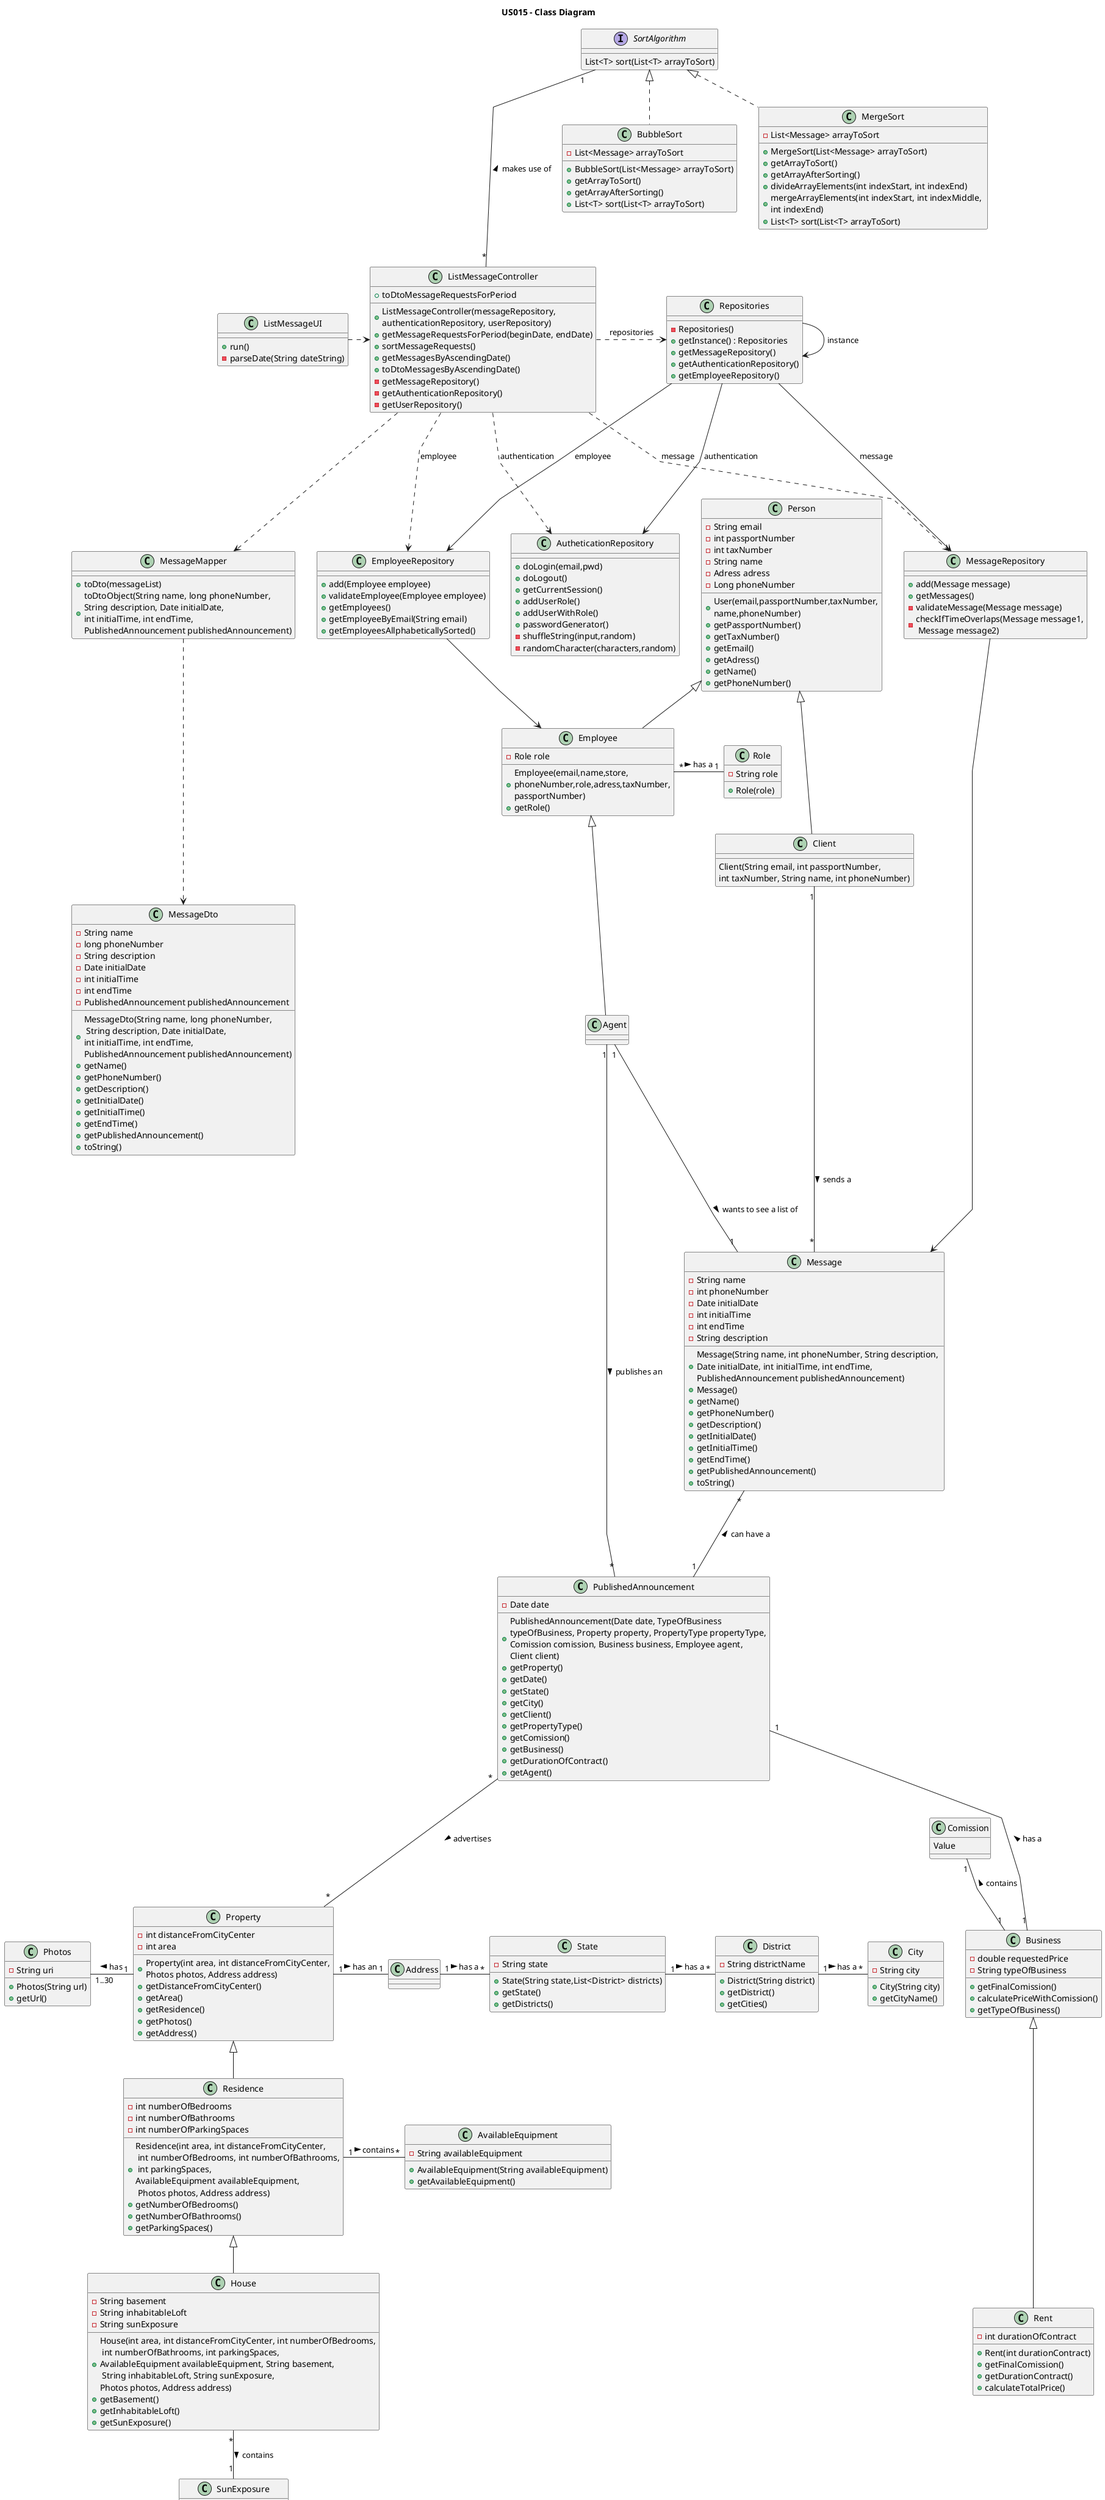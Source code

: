  @startuml
 'skinparam monochrome true
 skinparam packageStyle rectangle
 skinparam shadowing false
 skinparam linetype polyline
 'skinparam linetype orto
 'skinparam classAttributeIconSize 0
 'left to right direction

 title US015 - Class Diagram


class ListMessageController {
    + ListMessageController(messageRepository, \nauthenticationRepository, userRepository)
    + getMessageRequestsForPeriod(beginDate, endDate)
    + sortMessageRequests()
    + getMessagesByAscendingDate()
    + toDtoMessagesByAscendingDate()
    + toDtoMessageRequestsForPeriod
    - getMessageRepository()
    - getAuthenticationRepository()
    - getUserRepository()

}

class ListMessageUI {
+ run()
-parseDate(String dateString)
}

class Repositories {
    - Repositories()
    + getInstance() : Repositories
    + getMessageRepository()
    + getAuthenticationRepository()
    + getEmployeeRepository()

}

class MessageRepository {
+add(Message message)
+getMessages()
-validateMessage(Message message)
-checkIfTimeOverlaps(Message message1,\n Message message2)
}

class Message {
    - String name
    - int phoneNumber
    - Date initialDate
    - int initialTime
    - int endTime
    - String description

    + Message(String name, int phoneNumber, String description, \nDate initialDate, int initialTime, int endTime, \nPublishedAnnouncement publishedAnnouncement)
    + Message()
    + getName()
    + getPhoneNumber()
    + getDescription()
    + getInitialDate()
    + getInitialTime()
    + getEndTime()
    + getPublishedAnnouncement()
    +toString()
    }


class AutheticationRepository{
+doLogin(email,pwd)
+doLogout()
+getCurrentSession()
+addUserRole()
+addUserWithRole()
+passwordGenerator()
-shuffleString(input,random)
-randomCharacter(characters,random)
}

class EmployeeRepository{
+add(Employee employee)
+validateEmployee(Employee employee)
+ getEmployees()
+getEmployeeByEmail(String email)
+getEmployeesAllphabeticallySorted()
}


class Person{
- String email
- int passportNumber
- int taxNumber
- String name
- Adress adress
- Long phoneNumber

+User(email,passportNumber,taxNumber,\nname,phoneNumber)
+getPassportNumber()
+getTaxNumber()
+getEmail()
+getAdress()
+getName()
+getPhoneNumber()
}

class Agent{
}


class Residence {
    -int numberOfBedrooms
    -int numberOfBathrooms
    -int numberOfParkingSpaces

    +Residence(int area, int distanceFromCityCenter,\n int numberOfBedrooms, int numberOfBathrooms,\n int parkingSpaces, \nAvailableEquipment availableEquipment,\n Photos photos, Address address)
    +getNumberOfBedrooms()
    +getNumberOfBathrooms()
    +getParkingSpaces()
}

class House {
    -String basement
    -String inhabitableLoft
    -String sunExposure

    +House(int area, int distanceFromCityCenter, int numberOfBedrooms,\n int numberOfBathrooms, int parkingSpaces,\nAvailableEquipment availableEquipment, String basement,\n String inhabitableLoft, String sunExposure,\nPhotos photos, Address address)
    +getBasement()
    +getInhabitableLoft()
    +getSunExposure()
}

class SunExposure {
    -String direction

    +SunExposure(direction)
}

class AvailableEquipment {
    -String availableEquipment

    +AvailableEquipment(String availableEquipment)
    +getAvailableEquipment()
}

class District{
- String districtName

    +District(String district)
    +getDistrict()
    +getCities()
}

class City{
- String city

    +City(String city)
    +getCityName()
}

class State{
    -String state

    +State(String state,List<District> districts)
    +getState()
    +getDistricts()
}

class Photos {
- String uri

+Photos(String url)
+getUrl()
}

class Property {
    -int distanceFromCityCenter
    -int area

    +Property(int area, int distanceFromCityCenter,\nPhotos photos, Address address)
    +getDistanceFromCityCenter()
    +getArea()
    +getResidence()
    +getPhotos()
    +getAddress()

}

class Rent {
    - int durationOfContract

    +Rent(int durationContract)
    +getFinalComission()
    +getDurationContract()
    +calculateTotalPrice()
}

class PublishedAnnouncement {
    -Date date

    +PublishedAnnouncement(Date date, TypeOfBusiness\ntypeOfBusiness, Property property, PropertyType propertyType,\nComission comission, Business business, Employee agent,\nClient client)
    +getProperty()
    +getDate()
    +getState()
    +getCity()
    +getClient()
    +getPropertyType()
    +getComission()
    +getBusiness()
    +getDurationOfContract()
    +getAgent()
}

class Employee{
-Role role

+Employee(email,name,store,\nphoneNumber,role,adress,taxNumber,\npassportNumber)
+getRole()
}


class Business {
    - double requestedPrice
    - String typeOfBusiness

    +getFinalComission()
    +calculatePriceWithComission()
    +getTypeOfBusiness()
}

class Role{
-String role
+Role(role)
}

class MessageMapper {
    + toDto(messageList)
    + toDtoObject(String name, long phoneNumber,\nString description, Date initialDate, \nint initialTime, int endTime, \nPublishedAnnouncement publishedAnnouncement)
}

class MessageDto{
-String name
-long phoneNumber
-String description
-Date initialDate
-int initialTime
-int endTime
-PublishedAnnouncement publishedAnnouncement

+MessageDto(String name, long phoneNumber,\n String description, Date initialDate, \nint initialTime, int endTime, \nPublishedAnnouncement publishedAnnouncement)
+getName()
+ getPhoneNumber()
    + getDescription()
    + getInitialDate()
    + getInitialTime()
    + getEndTime()
    + getPublishedAnnouncement()
    +toString()
}


class Client{
Client(String email, int passportNumber,\nint taxNumber, String name, int phoneNumber)
}


interface SortAlgorithm{
 List<T> sort(List<T> arrayToSort)
}

class BubbleSort{
-List<Message> arrayToSort

+BubbleSort(List<Message> arrayToSort)
+getArrayToSort()
+getArrayAfterSorting()
+List<T> sort(List<T> arrayToSort)
}

class Comission {
 Value
 }


class MergeSort{
-List<Message> arrayToSort

+MergeSort(List<Message> arrayToSort)
+getArrayToSort()
+getArrayAfterSorting()
+divideArrayElements(int indexStart, int indexEnd)
+mergeArrayElements(int indexStart, int indexMiddle, \nint indexEnd)
+List<T> sort(List<T> arrayToSort)
}



ListMessageUI .right..> ListMessageController

ListMessageController .> Repositories : repositories
Repositories ---> Repositories :instance
Repositories ---> EmployeeRepository : employee
Repositories ---> MessageRepository : message
Repositories ---> AutheticationRepository : authentication

ListMessageController ...> EmployeeRepository : employee
ListMessageController ...> MessageRepository : message
ListMessageController ...> AutheticationRepository : authentication

MessageRepository -down-> Message
EmployeeRepository -down-> Employee


 Residence <|-down- House
 Property <|-down- Residence
 Property "1" -up "1..30" Photos: has >
 SunExposure "1" -up- "*" House: contains <
 AvailableEquipment "*" -left- "1" Residence: contains <
 PublishedAnnouncement "*" --- "*" Property: advertises >
PublishedAnnouncement "1" --- "1" Business: has a <
  Business <|--- Rent
  Message "*" --- "1" PublishedAnnouncement: can have a <
    Agent "1" --- "*" PublishedAnnouncement: publishes an >
    Employee "*" -right-- "1" Role: has a >
    Comission "1" -- "1" Business : contains <


State "*"-left- "1" Address: has a  <
City "*"-left- "1" District: has a  <
District "*"-left- "1" State: has a  <
Property "1" -right- "1" Address: has an >
Client "1"-right-"*" Message : sends a >



 Agent "1" --- "1" Message: wants to see a list of >
 Person <|-- Employee
 Employee <|-- Agent
 Person <|-- Client


ListMessageController "*"-up--"1" SortAlgorithm: makes use of >
SortAlgorithm <|.. BubbleSort
SortAlgorithm <|.. MergeSort

ListMessageController ...> MessageMapper
MessageMapper ...> MessageDto

@enduml